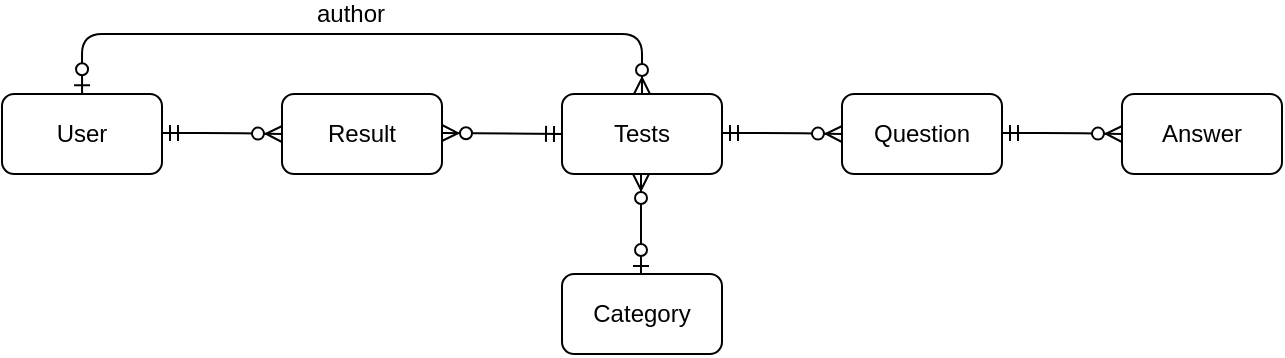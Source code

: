 <mxfile version="14.4.8" type="github">
  <diagram id="XCDGeq4y1gVuOVBMc50G" name="Page-1">
    <mxGraphModel dx="703" dy="645" grid="1" gridSize="10" guides="1" tooltips="1" connect="1" arrows="1" fold="1" page="1" pageScale="1" pageWidth="827" pageHeight="1169" math="0" shadow="0">
      <root>
        <mxCell id="0" />
        <mxCell id="1" parent="0" />
        <mxCell id="dmWLHnPNyjScOI13xTn_-1" value="Tests" style="rounded=1;whiteSpace=wrap;html=1;" vertex="1" parent="1">
          <mxGeometry x="360" y="200" width="80" height="40" as="geometry" />
        </mxCell>
        <mxCell id="dmWLHnPNyjScOI13xTn_-2" value="Question" style="rounded=1;whiteSpace=wrap;html=1;" vertex="1" parent="1">
          <mxGeometry x="500" y="200" width="80" height="40" as="geometry" />
        </mxCell>
        <mxCell id="dmWLHnPNyjScOI13xTn_-3" value="Answer" style="rounded=1;whiteSpace=wrap;html=1;" vertex="1" parent="1">
          <mxGeometry x="640" y="200" width="80" height="40" as="geometry" />
        </mxCell>
        <mxCell id="dmWLHnPNyjScOI13xTn_-6" value="Result" style="rounded=1;whiteSpace=wrap;html=1;" vertex="1" parent="1">
          <mxGeometry x="220" y="200" width="80" height="40" as="geometry" />
        </mxCell>
        <mxCell id="dmWLHnPNyjScOI13xTn_-7" value="User" style="rounded=1;whiteSpace=wrap;html=1;" vertex="1" parent="1">
          <mxGeometry x="80" y="200" width="80" height="40" as="geometry" />
        </mxCell>
        <mxCell id="dmWLHnPNyjScOI13xTn_-8" value="&lt;span&gt;Category&lt;/span&gt;" style="rounded=1;whiteSpace=wrap;html=1;" vertex="1" parent="1">
          <mxGeometry x="360" y="290" width="80" height="40" as="geometry" />
        </mxCell>
        <mxCell id="dmWLHnPNyjScOI13xTn_-13" value="" style="edgeStyle=entityRelationEdgeStyle;fontSize=12;html=1;endArrow=ERzeroToMany;startArrow=ERmandOne;strokeColor=#000000;exitX=1;exitY=0.5;" edge="1" parent="1">
          <mxGeometry width="100" height="100" relative="1" as="geometry">
            <mxPoint x="580" y="219.5" as="sourcePoint" />
            <mxPoint x="640" y="220" as="targetPoint" />
          </mxGeometry>
        </mxCell>
        <mxCell id="dmWLHnPNyjScOI13xTn_-14" value="" style="edgeStyle=entityRelationEdgeStyle;fontSize=12;html=1;endArrow=ERzeroToMany;startArrow=ERmandOne;strokeColor=#000000;entryX=0;entryY=0.5;exitX=1;exitY=0.5;entryDx=0;entryDy=0;" edge="1" parent="1" target="dmWLHnPNyjScOI13xTn_-2">
          <mxGeometry width="100" height="100" relative="1" as="geometry">
            <mxPoint x="440" y="219.5" as="sourcePoint" />
            <mxPoint x="580" y="219.5" as="targetPoint" />
          </mxGeometry>
        </mxCell>
        <mxCell id="dmWLHnPNyjScOI13xTn_-17" value="" style="fontSize=12;html=1;endArrow=ERzeroToMany;startArrow=ERmandOne;strokeColor=#000000;" edge="1" parent="1">
          <mxGeometry width="100" height="100" relative="1" as="geometry">
            <mxPoint x="360" y="220" as="sourcePoint" />
            <mxPoint x="300" y="219.5" as="targetPoint" />
          </mxGeometry>
        </mxCell>
        <mxCell id="dmWLHnPNyjScOI13xTn_-22" value="" style="fontSize=12;html=1;endArrow=ERzeroToMany;startArrow=ERzeroToOne;strokeColor=#000000;" edge="1" parent="1">
          <mxGeometry width="100" height="100" relative="1" as="geometry">
            <mxPoint x="399.5" y="290" as="sourcePoint" />
            <mxPoint x="399.5" y="240" as="targetPoint" />
          </mxGeometry>
        </mxCell>
        <mxCell id="dmWLHnPNyjScOI13xTn_-23" value="" style="edgeStyle=orthogonalEdgeStyle;fontSize=12;html=1;endArrow=ERzeroToMany;startArrow=ERzeroToOne;strokeColor=#000000;exitX=0.607;exitY=0.994;exitPerimeter=0;" edge="1" parent="1">
          <mxGeometry width="100" height="100" relative="1" as="geometry">
            <mxPoint x="120.04" y="199.64" as="sourcePoint" />
            <mxPoint x="400" y="200" as="targetPoint" />
            <Array as="points">
              <mxPoint x="120" y="170" />
              <mxPoint x="400" y="170" />
              <mxPoint x="400" y="200" />
            </Array>
          </mxGeometry>
        </mxCell>
        <mxCell id="dmWLHnPNyjScOI13xTn_-24" value="author" style="text;html=1;resizable=0;points=[];align=center;verticalAlign=middle;labelBackgroundColor=#ffffff;" vertex="1" connectable="0" parent="dmWLHnPNyjScOI13xTn_-23">
          <mxGeometry x="-0.163" y="-2" relative="1" as="geometry">
            <mxPoint x="21.64" y="-12" as="offset" />
          </mxGeometry>
        </mxCell>
        <mxCell id="dmWLHnPNyjScOI13xTn_-25" value="" style="edgeStyle=entityRelationEdgeStyle;fontSize=12;html=1;endArrow=ERzeroToMany;startArrow=ERmandOne;strokeColor=#000000;entryX=0;entryY=0.5;exitX=1;exitY=0.5;entryDx=0;entryDy=0;" edge="1" parent="1">
          <mxGeometry width="100" height="100" relative="1" as="geometry">
            <mxPoint x="160" y="219.5" as="sourcePoint" />
            <mxPoint x="220" y="220" as="targetPoint" />
          </mxGeometry>
        </mxCell>
      </root>
    </mxGraphModel>
  </diagram>
</mxfile>
